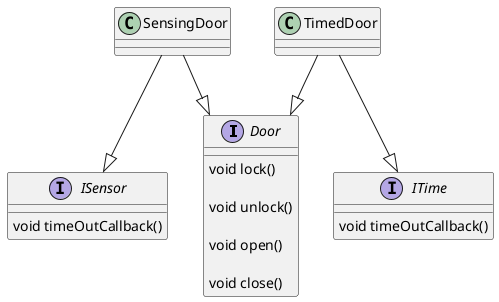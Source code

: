@startuml 
interface Door {
    void lock()

    void unlock()

    void open()

    void close()
}
interface ISensor {
  void timeOutCallback()
}

interface ITime {
  void timeOutCallback()
}
SensingDoor --|> Door
SensingDoor --|> ISensor
TimedDoor --|> ITime
TimedDoor  --|> Door
@enduml
